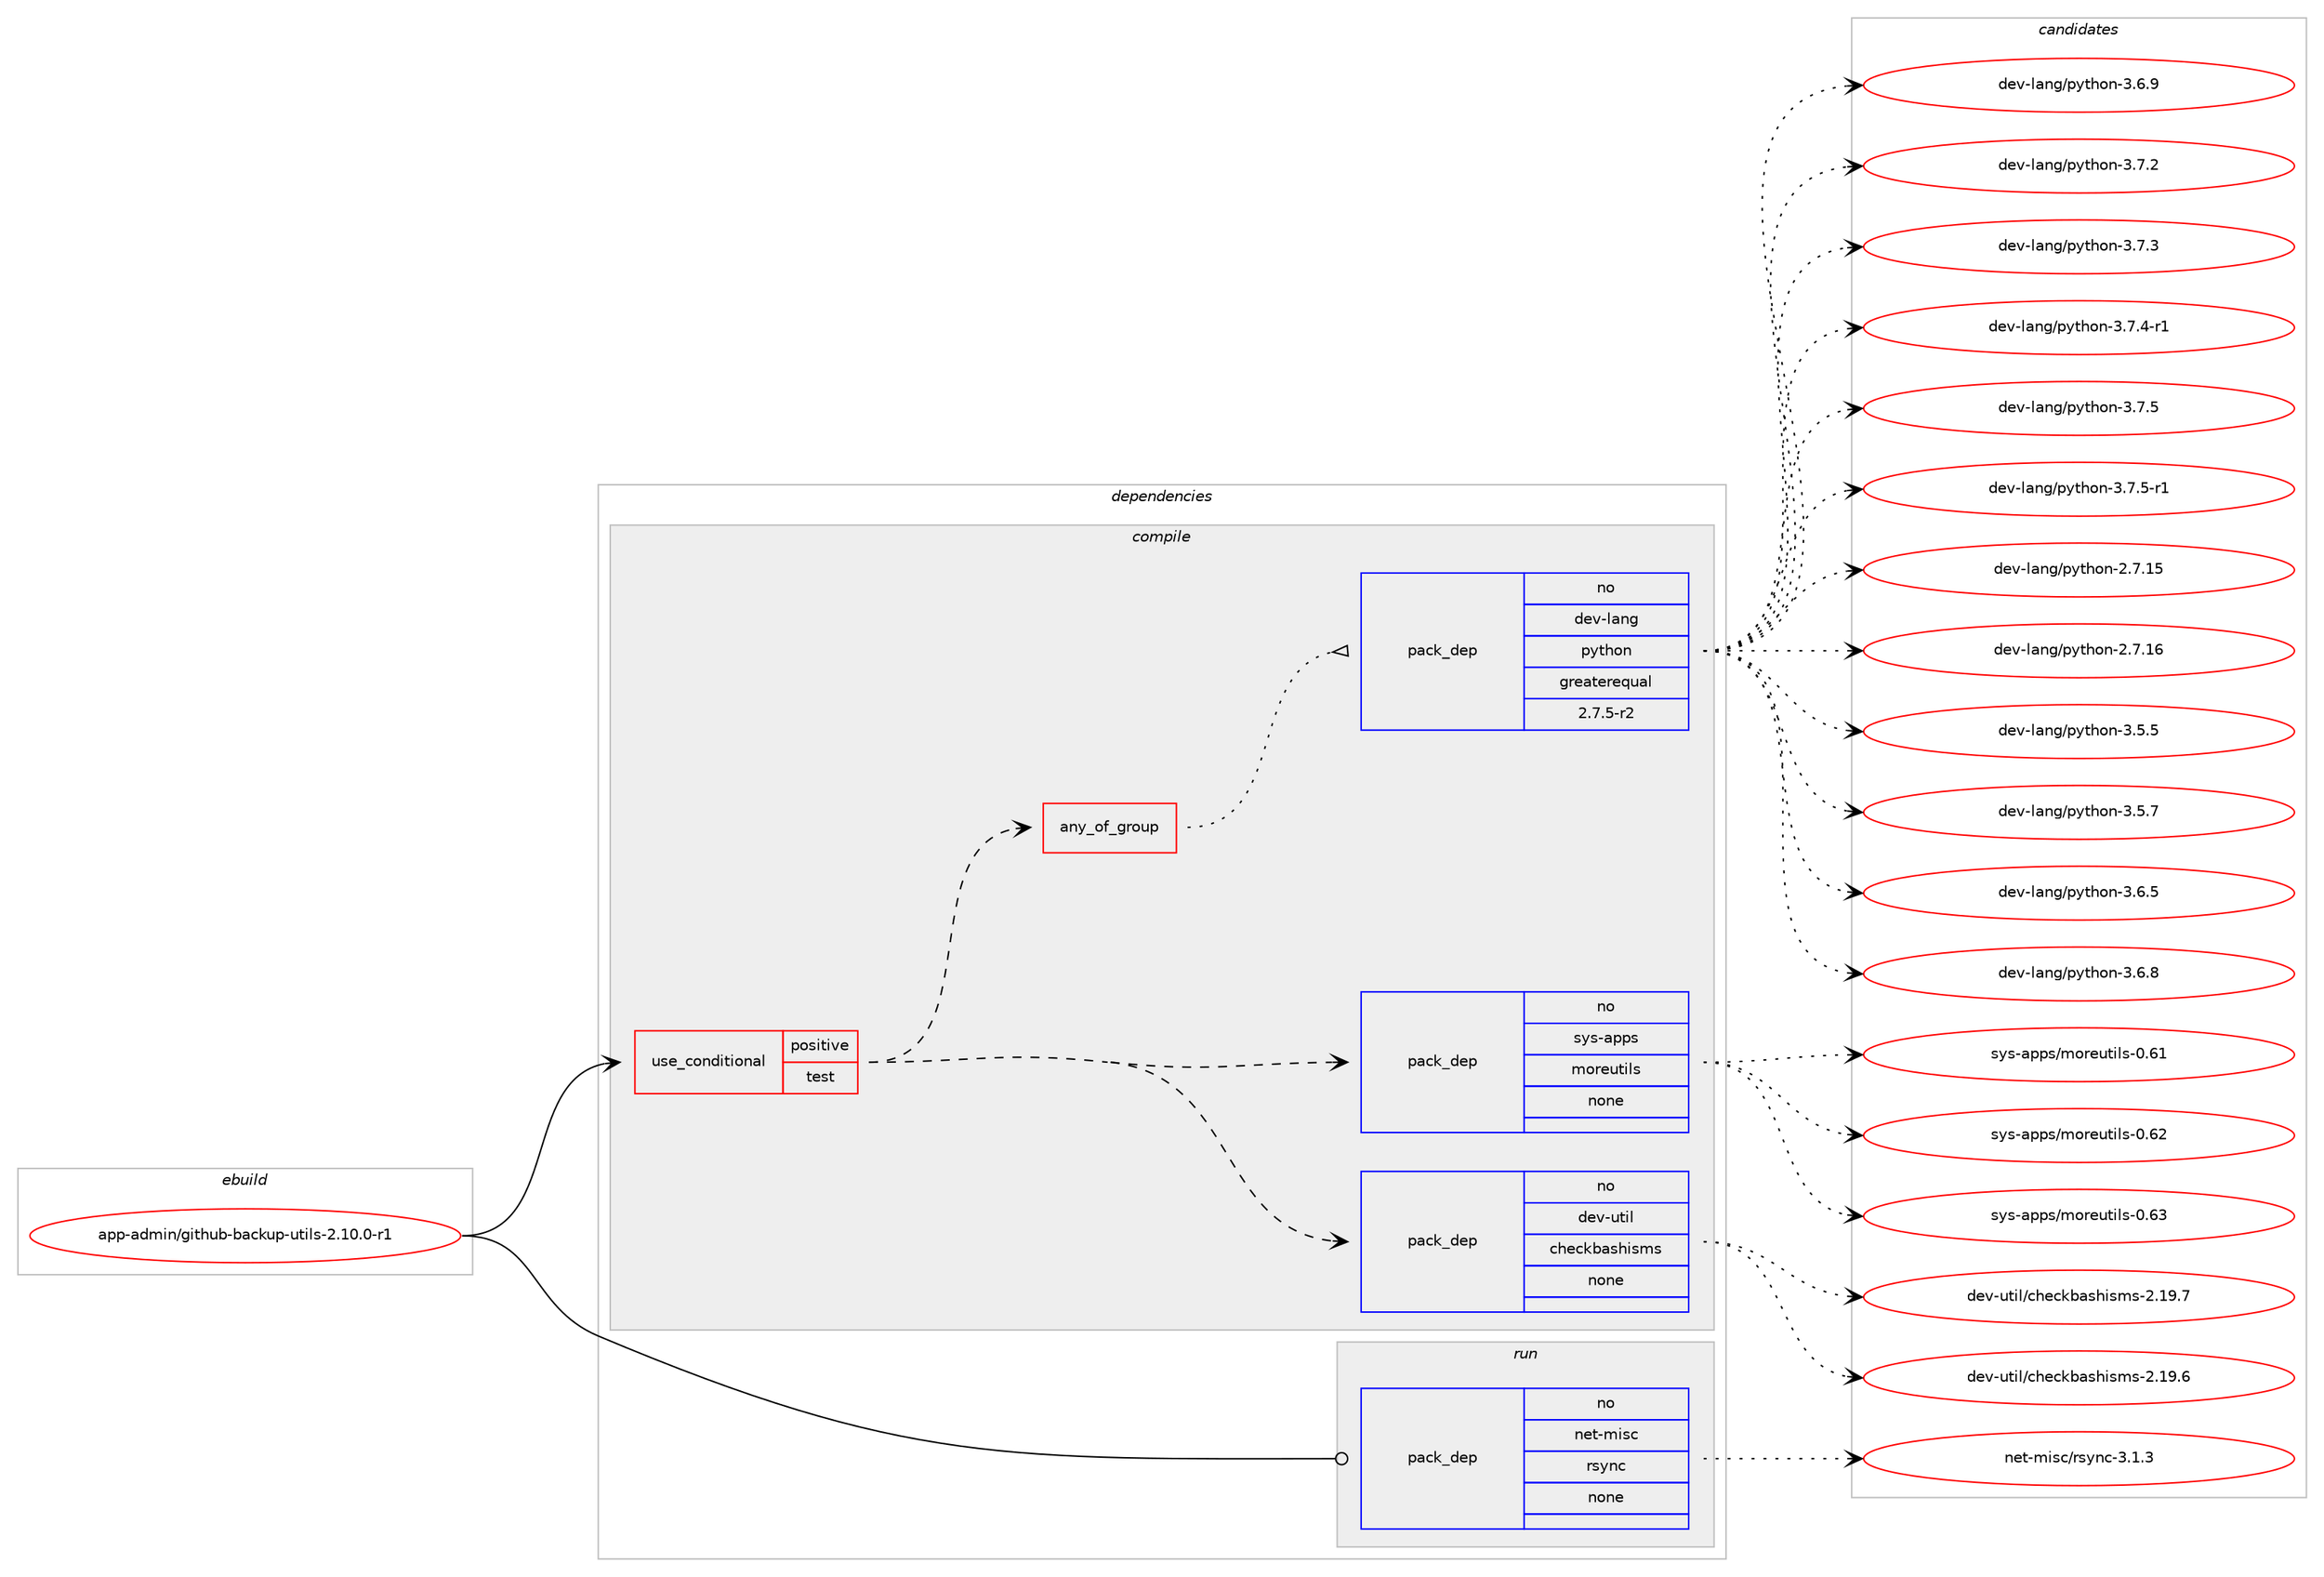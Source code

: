 digraph prolog {

# *************
# Graph options
# *************

newrank=true;
concentrate=true;
compound=true;
graph [rankdir=LR,fontname=Helvetica,fontsize=10,ranksep=1.5];#, ranksep=2.5, nodesep=0.2];
edge  [arrowhead=vee];
node  [fontname=Helvetica,fontsize=10];

# **********
# The ebuild
# **********

subgraph cluster_leftcol {
color=gray;
rank=same;
label=<<i>ebuild</i>>;
id [label="app-admin/github-backup-utils-2.10.0-r1", color=red, width=4, href="../app-admin/github-backup-utils-2.10.0-r1.svg"];
}

# ****************
# The dependencies
# ****************

subgraph cluster_midcol {
color=gray;
label=<<i>dependencies</i>>;
subgraph cluster_compile {
fillcolor="#eeeeee";
style=filled;
label=<<i>compile</i>>;
subgraph cond111070 {
dependency466907 [label=<<TABLE BORDER="0" CELLBORDER="1" CELLSPACING="0" CELLPADDING="4"><TR><TD ROWSPAN="3" CELLPADDING="10">use_conditional</TD></TR><TR><TD>positive</TD></TR><TR><TD>test</TD></TR></TABLE>>, shape=none, color=red];
subgraph pack347342 {
dependency466908 [label=<<TABLE BORDER="0" CELLBORDER="1" CELLSPACING="0" CELLPADDING="4" WIDTH="220"><TR><TD ROWSPAN="6" CELLPADDING="30">pack_dep</TD></TR><TR><TD WIDTH="110">no</TD></TR><TR><TD>dev-util</TD></TR><TR><TD>checkbashisms</TD></TR><TR><TD>none</TD></TR><TR><TD></TD></TR></TABLE>>, shape=none, color=blue];
}
dependency466907:e -> dependency466908:w [weight=20,style="dashed",arrowhead="vee"];
subgraph pack347343 {
dependency466909 [label=<<TABLE BORDER="0" CELLBORDER="1" CELLSPACING="0" CELLPADDING="4" WIDTH="220"><TR><TD ROWSPAN="6" CELLPADDING="30">pack_dep</TD></TR><TR><TD WIDTH="110">no</TD></TR><TR><TD>sys-apps</TD></TR><TR><TD>moreutils</TD></TR><TR><TD>none</TD></TR><TR><TD></TD></TR></TABLE>>, shape=none, color=blue];
}
dependency466907:e -> dependency466909:w [weight=20,style="dashed",arrowhead="vee"];
subgraph any8197 {
dependency466910 [label=<<TABLE BORDER="0" CELLBORDER="1" CELLSPACING="0" CELLPADDING="4"><TR><TD CELLPADDING="10">any_of_group</TD></TR></TABLE>>, shape=none, color=red];subgraph pack347344 {
dependency466911 [label=<<TABLE BORDER="0" CELLBORDER="1" CELLSPACING="0" CELLPADDING="4" WIDTH="220"><TR><TD ROWSPAN="6" CELLPADDING="30">pack_dep</TD></TR><TR><TD WIDTH="110">no</TD></TR><TR><TD>dev-lang</TD></TR><TR><TD>python</TD></TR><TR><TD>greaterequal</TD></TR><TR><TD>2.7.5-r2</TD></TR></TABLE>>, shape=none, color=blue];
}
dependency466910:e -> dependency466911:w [weight=20,style="dotted",arrowhead="oinv"];
}
dependency466907:e -> dependency466910:w [weight=20,style="dashed",arrowhead="vee"];
}
id:e -> dependency466907:w [weight=20,style="solid",arrowhead="vee"];
}
subgraph cluster_compileandrun {
fillcolor="#eeeeee";
style=filled;
label=<<i>compile and run</i>>;
}
subgraph cluster_run {
fillcolor="#eeeeee";
style=filled;
label=<<i>run</i>>;
subgraph pack347345 {
dependency466912 [label=<<TABLE BORDER="0" CELLBORDER="1" CELLSPACING="0" CELLPADDING="4" WIDTH="220"><TR><TD ROWSPAN="6" CELLPADDING="30">pack_dep</TD></TR><TR><TD WIDTH="110">no</TD></TR><TR><TD>net-misc</TD></TR><TR><TD>rsync</TD></TR><TR><TD>none</TD></TR><TR><TD></TD></TR></TABLE>>, shape=none, color=blue];
}
id:e -> dependency466912:w [weight=20,style="solid",arrowhead="odot"];
}
}

# **************
# The candidates
# **************

subgraph cluster_choices {
rank=same;
color=gray;
label=<<i>candidates</i>>;

subgraph choice347342 {
color=black;
nodesep=1;
choice10010111845117116105108479910410199107989711510410511510911545504649574654 [label="dev-util/checkbashisms-2.19.6", color=red, width=4,href="../dev-util/checkbashisms-2.19.6.svg"];
choice10010111845117116105108479910410199107989711510410511510911545504649574655 [label="dev-util/checkbashisms-2.19.7", color=red, width=4,href="../dev-util/checkbashisms-2.19.7.svg"];
dependency466908:e -> choice10010111845117116105108479910410199107989711510410511510911545504649574654:w [style=dotted,weight="100"];
dependency466908:e -> choice10010111845117116105108479910410199107989711510410511510911545504649574655:w [style=dotted,weight="100"];
}
subgraph choice347343 {
color=black;
nodesep=1;
choice1151211154597112112115471091111141011171161051081154548465449 [label="sys-apps/moreutils-0.61", color=red, width=4,href="../sys-apps/moreutils-0.61.svg"];
choice1151211154597112112115471091111141011171161051081154548465450 [label="sys-apps/moreutils-0.62", color=red, width=4,href="../sys-apps/moreutils-0.62.svg"];
choice1151211154597112112115471091111141011171161051081154548465451 [label="sys-apps/moreutils-0.63", color=red, width=4,href="../sys-apps/moreutils-0.63.svg"];
dependency466909:e -> choice1151211154597112112115471091111141011171161051081154548465449:w [style=dotted,weight="100"];
dependency466909:e -> choice1151211154597112112115471091111141011171161051081154548465450:w [style=dotted,weight="100"];
dependency466909:e -> choice1151211154597112112115471091111141011171161051081154548465451:w [style=dotted,weight="100"];
}
subgraph choice347344 {
color=black;
nodesep=1;
choice10010111845108971101034711212111610411111045504655464953 [label="dev-lang/python-2.7.15", color=red, width=4,href="../dev-lang/python-2.7.15.svg"];
choice10010111845108971101034711212111610411111045504655464954 [label="dev-lang/python-2.7.16", color=red, width=4,href="../dev-lang/python-2.7.16.svg"];
choice100101118451089711010347112121116104111110455146534653 [label="dev-lang/python-3.5.5", color=red, width=4,href="../dev-lang/python-3.5.5.svg"];
choice100101118451089711010347112121116104111110455146534655 [label="dev-lang/python-3.5.7", color=red, width=4,href="../dev-lang/python-3.5.7.svg"];
choice100101118451089711010347112121116104111110455146544653 [label="dev-lang/python-3.6.5", color=red, width=4,href="../dev-lang/python-3.6.5.svg"];
choice100101118451089711010347112121116104111110455146544656 [label="dev-lang/python-3.6.8", color=red, width=4,href="../dev-lang/python-3.6.8.svg"];
choice100101118451089711010347112121116104111110455146544657 [label="dev-lang/python-3.6.9", color=red, width=4,href="../dev-lang/python-3.6.9.svg"];
choice100101118451089711010347112121116104111110455146554650 [label="dev-lang/python-3.7.2", color=red, width=4,href="../dev-lang/python-3.7.2.svg"];
choice100101118451089711010347112121116104111110455146554651 [label="dev-lang/python-3.7.3", color=red, width=4,href="../dev-lang/python-3.7.3.svg"];
choice1001011184510897110103471121211161041111104551465546524511449 [label="dev-lang/python-3.7.4-r1", color=red, width=4,href="../dev-lang/python-3.7.4-r1.svg"];
choice100101118451089711010347112121116104111110455146554653 [label="dev-lang/python-3.7.5", color=red, width=4,href="../dev-lang/python-3.7.5.svg"];
choice1001011184510897110103471121211161041111104551465546534511449 [label="dev-lang/python-3.7.5-r1", color=red, width=4,href="../dev-lang/python-3.7.5-r1.svg"];
dependency466911:e -> choice10010111845108971101034711212111610411111045504655464953:w [style=dotted,weight="100"];
dependency466911:e -> choice10010111845108971101034711212111610411111045504655464954:w [style=dotted,weight="100"];
dependency466911:e -> choice100101118451089711010347112121116104111110455146534653:w [style=dotted,weight="100"];
dependency466911:e -> choice100101118451089711010347112121116104111110455146534655:w [style=dotted,weight="100"];
dependency466911:e -> choice100101118451089711010347112121116104111110455146544653:w [style=dotted,weight="100"];
dependency466911:e -> choice100101118451089711010347112121116104111110455146544656:w [style=dotted,weight="100"];
dependency466911:e -> choice100101118451089711010347112121116104111110455146544657:w [style=dotted,weight="100"];
dependency466911:e -> choice100101118451089711010347112121116104111110455146554650:w [style=dotted,weight="100"];
dependency466911:e -> choice100101118451089711010347112121116104111110455146554651:w [style=dotted,weight="100"];
dependency466911:e -> choice1001011184510897110103471121211161041111104551465546524511449:w [style=dotted,weight="100"];
dependency466911:e -> choice100101118451089711010347112121116104111110455146554653:w [style=dotted,weight="100"];
dependency466911:e -> choice1001011184510897110103471121211161041111104551465546534511449:w [style=dotted,weight="100"];
}
subgraph choice347345 {
color=black;
nodesep=1;
choice11010111645109105115994711411512111099455146494651 [label="net-misc/rsync-3.1.3", color=red, width=4,href="../net-misc/rsync-3.1.3.svg"];
dependency466912:e -> choice11010111645109105115994711411512111099455146494651:w [style=dotted,weight="100"];
}
}

}
